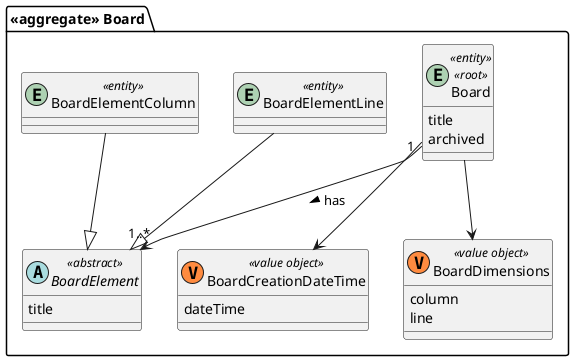 @startuml

'Board
package "<<aggregate>> Board" {
    entity Board <<entity>> <<root>> {
        title
        archived
    }

    class BoardCreationDateTime <<(V, #FF8B40) value object>> {
        dateTime
    }

    class BoardDimensions <<(V, #FF8B40) value object>> {
        column
        line
    }

    'BoardElement
    abstract BoardElement <<abstract>> {
        title
    }

    entity BoardElementLine <<entity>>
    entity BoardElementColumn <<entity>>
}

Board -down-> BoardDimensions
Board -down-> BoardCreationDateTime
Board "1" --> "1..*" BoardElement : has >

BoardElementLine --|> BoardElement
BoardElementColumn --|> BoardElement

@enduml